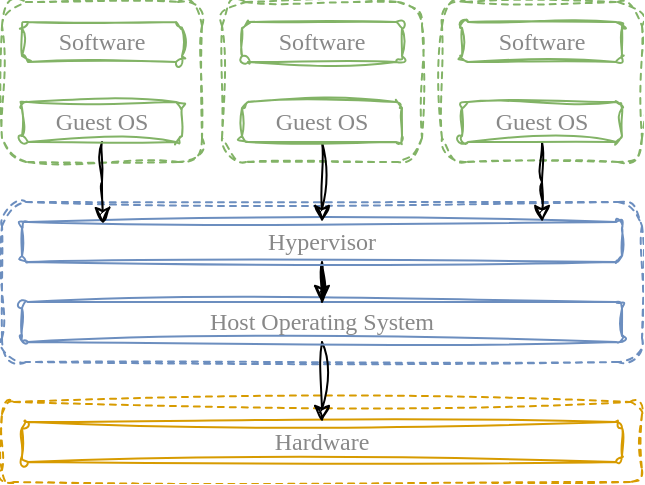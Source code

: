 <mxfile version="21.2.8" type="device" pages="2">
  <diagram name="Virtualization" id="WNfgmMDS8uUNANx_LCxm">
    <mxGraphModel dx="552" dy="608" grid="1" gridSize="10" guides="1" tooltips="1" connect="1" arrows="1" fold="1" page="1" pageScale="1" pageWidth="850" pageHeight="1100" math="0" shadow="0">
      <root>
        <mxCell id="0" />
        <mxCell id="1" parent="0" />
        <mxCell id="7_NfKL-bmUyXsSrUHGRd-11" value="" style="rounded=1;whiteSpace=wrap;html=1;fillColor=none;strokeColor=#d79b00;dashed=1;fontFamily=Verdana;fontStyle=0;sketch=1;curveFitting=1;jiggle=2;fontColor=#888888;" parent="1" vertex="1">
          <mxGeometry x="220" y="310" width="320" height="40" as="geometry" />
        </mxCell>
        <mxCell id="7_NfKL-bmUyXsSrUHGRd-13" value="" style="rounded=1;whiteSpace=wrap;html=1;fillColor=none;strokeColor=#6c8ebf;dashed=1;fontFamily=Verdana;fontStyle=0;sketch=1;curveFitting=1;jiggle=2;fontColor=#888888;" parent="1" vertex="1">
          <mxGeometry x="220" y="210" width="320" height="80" as="geometry" />
        </mxCell>
        <mxCell id="7_NfKL-bmUyXsSrUHGRd-14" value="" style="rounded=1;whiteSpace=wrap;html=1;fillColor=none;strokeColor=#82b366;dashed=1;fontFamily=Verdana;fontStyle=0;sketch=1;curveFitting=1;jiggle=2;fontColor=#888888;" parent="1" vertex="1">
          <mxGeometry x="220" y="110" width="100" height="80" as="geometry" />
        </mxCell>
        <mxCell id="7_NfKL-bmUyXsSrUHGRd-15" value="" style="rounded=1;whiteSpace=wrap;html=1;fillColor=none;strokeColor=#82b366;dashed=1;fontFamily=Verdana;fontStyle=0;sketch=1;curveFitting=1;jiggle=2;fontColor=#888888;" parent="1" vertex="1">
          <mxGeometry x="330" y="110" width="100" height="80" as="geometry" />
        </mxCell>
        <mxCell id="7_NfKL-bmUyXsSrUHGRd-17" value="" style="rounded=1;whiteSpace=wrap;html=1;fillColor=none;strokeColor=#82b366;dashed=1;fontFamily=Verdana;fontStyle=0;sketch=1;curveFitting=1;jiggle=2;fontColor=#888888;" parent="1" vertex="1">
          <mxGeometry x="440" y="110" width="100" height="80" as="geometry" />
        </mxCell>
        <mxCell id="7_NfKL-bmUyXsSrUHGRd-1" value="&lt;span&gt;Hardware&lt;/span&gt;" style="rounded=1;whiteSpace=wrap;html=1;fillColor=none;strokeColor=#d79b00;fontFamily=Verdana;fontStyle=0;sketch=1;curveFitting=1;jiggle=2;fontColor=#888888;" parent="1" vertex="1">
          <mxGeometry x="230" y="320" width="300" height="20" as="geometry" />
        </mxCell>
        <mxCell id="7_NfKL-bmUyXsSrUHGRd-22" style="edgeStyle=orthogonalEdgeStyle;rounded=0;orthogonalLoop=1;jettySize=auto;html=1;exitX=0.5;exitY=1;exitDx=0;exitDy=0;fontFamily=Verdana;fontStyle=0;sketch=1;curveFitting=1;jiggle=2;fontColor=#888888;" parent="1" source="7_NfKL-bmUyXsSrUHGRd-3" target="7_NfKL-bmUyXsSrUHGRd-1" edge="1">
          <mxGeometry relative="1" as="geometry" />
        </mxCell>
        <mxCell id="7_NfKL-bmUyXsSrUHGRd-3" value="&lt;span&gt;Host Operating System&lt;/span&gt;" style="rounded=1;whiteSpace=wrap;html=1;fillColor=none;strokeColor=#6c8ebf;fontFamily=Verdana;fontStyle=0;sketch=1;curveFitting=1;jiggle=2;fontColor=#888888;" parent="1" vertex="1">
          <mxGeometry x="230" y="260" width="300" height="20" as="geometry" />
        </mxCell>
        <mxCell id="7_NfKL-bmUyXsSrUHGRd-21" style="edgeStyle=orthogonalEdgeStyle;rounded=0;orthogonalLoop=1;jettySize=auto;html=1;exitX=0.5;exitY=1;exitDx=0;exitDy=0;fontFamily=Verdana;fontStyle=0;sketch=1;curveFitting=1;jiggle=2;fontColor=#888888;" parent="1" source="7_NfKL-bmUyXsSrUHGRd-4" target="7_NfKL-bmUyXsSrUHGRd-3" edge="1">
          <mxGeometry relative="1" as="geometry" />
        </mxCell>
        <mxCell id="7_NfKL-bmUyXsSrUHGRd-4" value="&lt;span&gt;Hypervisor&lt;/span&gt;" style="rounded=1;whiteSpace=wrap;html=1;fillColor=none;strokeColor=#6c8ebf;fontFamily=Verdana;fontStyle=0;sketch=1;curveFitting=1;jiggle=2;fontColor=#888888;" parent="1" vertex="1">
          <mxGeometry x="230" y="220" width="300" height="20" as="geometry" />
        </mxCell>
        <mxCell id="7_NfKL-bmUyXsSrUHGRd-18" style="edgeStyle=orthogonalEdgeStyle;rounded=0;orthogonalLoop=1;jettySize=auto;html=1;exitX=0.5;exitY=1;exitDx=0;exitDy=0;entryX=0.135;entryY=0.05;entryDx=0;entryDy=0;entryPerimeter=0;fontFamily=Verdana;fontStyle=0;sketch=1;curveFitting=1;jiggle=2;fontColor=#888888;" parent="1" source="7_NfKL-bmUyXsSrUHGRd-5" target="7_NfKL-bmUyXsSrUHGRd-4" edge="1">
          <mxGeometry relative="1" as="geometry" />
        </mxCell>
        <mxCell id="7_NfKL-bmUyXsSrUHGRd-5" value="&lt;span&gt;Guest OS&lt;/span&gt;" style="rounded=1;whiteSpace=wrap;html=1;fillColor=none;strokeColor=#82b366;fontFamily=Verdana;fontStyle=0;sketch=1;curveFitting=1;jiggle=2;fontColor=#888888;" parent="1" vertex="1">
          <mxGeometry x="230" y="160" width="80" height="20" as="geometry" />
        </mxCell>
        <mxCell id="7_NfKL-bmUyXsSrUHGRd-19" style="edgeStyle=orthogonalEdgeStyle;rounded=0;orthogonalLoop=1;jettySize=auto;html=1;exitX=0.5;exitY=1;exitDx=0;exitDy=0;entryX=0.5;entryY=0;entryDx=0;entryDy=0;fontFamily=Verdana;fontStyle=0;sketch=1;curveFitting=1;jiggle=2;fontColor=#888888;" parent="1" source="7_NfKL-bmUyXsSrUHGRd-6" target="7_NfKL-bmUyXsSrUHGRd-4" edge="1">
          <mxGeometry relative="1" as="geometry" />
        </mxCell>
        <mxCell id="7_NfKL-bmUyXsSrUHGRd-6" value="&lt;span&gt;Guest OS&lt;/span&gt;" style="rounded=1;whiteSpace=wrap;html=1;fillColor=none;strokeColor=#82b366;fontFamily=Verdana;fontStyle=0;sketch=1;curveFitting=1;jiggle=2;fontColor=#888888;" parent="1" vertex="1">
          <mxGeometry x="340" y="160" width="80" height="20" as="geometry" />
        </mxCell>
        <mxCell id="7_NfKL-bmUyXsSrUHGRd-20" style="edgeStyle=orthogonalEdgeStyle;rounded=0;orthogonalLoop=1;jettySize=auto;html=1;exitX=0.5;exitY=1;exitDx=0;exitDy=0;entryX=0.867;entryY=0;entryDx=0;entryDy=0;entryPerimeter=0;fontFamily=Verdana;fontStyle=0;sketch=1;curveFitting=1;jiggle=2;fontColor=#888888;" parent="1" source="7_NfKL-bmUyXsSrUHGRd-7" target="7_NfKL-bmUyXsSrUHGRd-4" edge="1">
          <mxGeometry relative="1" as="geometry" />
        </mxCell>
        <mxCell id="7_NfKL-bmUyXsSrUHGRd-7" value="&lt;span&gt;Guest OS&lt;/span&gt;" style="rounded=1;whiteSpace=wrap;html=1;fillColor=none;strokeColor=#82b366;fontFamily=Verdana;fontStyle=0;sketch=1;curveFitting=1;jiggle=2;fontColor=#888888;" parent="1" vertex="1">
          <mxGeometry x="450" y="160" width="80" height="20" as="geometry" />
        </mxCell>
        <mxCell id="7_NfKL-bmUyXsSrUHGRd-8" value="&lt;span&gt;Software&lt;/span&gt;" style="rounded=1;whiteSpace=wrap;html=1;fillColor=none;strokeColor=#82b366;fontFamily=Verdana;fontStyle=0;sketch=1;curveFitting=1;jiggle=2;fontColor=#888888;" parent="1" vertex="1">
          <mxGeometry x="230" y="120" width="80" height="20" as="geometry" />
        </mxCell>
        <mxCell id="7_NfKL-bmUyXsSrUHGRd-9" value="&lt;span&gt;Software&lt;/span&gt;" style="rounded=1;whiteSpace=wrap;html=1;fillColor=none;strokeColor=#82b366;fontFamily=Verdana;fontStyle=0;sketch=1;curveFitting=1;jiggle=2;fontColor=#888888;" parent="1" vertex="1">
          <mxGeometry x="340" y="120" width="80" height="20" as="geometry" />
        </mxCell>
        <mxCell id="7_NfKL-bmUyXsSrUHGRd-10" value="&lt;span&gt;Software&lt;/span&gt;" style="rounded=1;whiteSpace=wrap;html=1;fillColor=none;strokeColor=#82b366;fontFamily=Verdana;fontStyle=0;sketch=1;curveFitting=1;jiggle=2;fontColor=#888888;" parent="1" vertex="1">
          <mxGeometry x="450" y="120" width="80" height="20" as="geometry" />
        </mxCell>
      </root>
    </mxGraphModel>
  </diagram>
  <diagram id="N6HpoaB4NoEg60bTZGLf" name="Containers">
    <mxGraphModel dx="552" dy="608" grid="1" gridSize="10" guides="1" tooltips="1" connect="1" arrows="1" fold="1" page="1" pageScale="1" pageWidth="850" pageHeight="1100" math="0" shadow="0">
      <root>
        <mxCell id="0" />
        <mxCell id="1" parent="0" />
        <mxCell id="4YI7ScFeEg1jz829qCw0-1" value="" style="rounded=1;whiteSpace=wrap;html=1;fillColor=none;strokeColor=#d79b00;dashed=1;fontFamily=Verdana;fontStyle=0;sketch=1;curveFitting=1;jiggle=2;" parent="1" vertex="1">
          <mxGeometry x="220" y="310" width="320" height="40" as="geometry" />
        </mxCell>
        <mxCell id="4YI7ScFeEg1jz829qCw0-2" value="" style="rounded=1;whiteSpace=wrap;html=1;fillColor=none;strokeColor=#6c8ebf;dashed=1;fontFamily=Verdana;fontStyle=0;sketch=1;curveFitting=1;jiggle=2;" parent="1" vertex="1">
          <mxGeometry x="220" y="210" width="320" height="80" as="geometry" />
        </mxCell>
        <mxCell id="4YI7ScFeEg1jz829qCw0-3" value="Container 1" style="rounded=1;whiteSpace=wrap;html=1;fillColor=none;strokeColor=#82b366;dashed=1;fontFamily=Verdana;fontStyle=0;sketch=1;curveFitting=1;jiggle=2;verticalAlign=bottom;labelPosition=center;verticalLabelPosition=top;align=center;fontColor=#888888;" parent="1" vertex="1">
          <mxGeometry x="220" y="110" width="100" height="80" as="geometry" />
        </mxCell>
        <mxCell id="4YI7ScFeEg1jz829qCw0-4" value="Container 2" style="rounded=1;whiteSpace=wrap;html=1;fillColor=none;strokeColor=#82b366;dashed=1;fontFamily=Verdana;fontStyle=0;sketch=1;curveFitting=1;jiggle=2;labelPosition=center;verticalLabelPosition=top;align=center;verticalAlign=bottom;fontColor=#888888;" parent="1" vertex="1">
          <mxGeometry x="330" y="110" width="100" height="80" as="geometry" />
        </mxCell>
        <mxCell id="4YI7ScFeEg1jz829qCw0-5" value="Container 3" style="rounded=1;whiteSpace=wrap;html=1;fillColor=none;strokeColor=#82b366;dashed=1;fontFamily=Verdana;fontStyle=0;sketch=1;curveFitting=1;jiggle=2;labelPosition=center;verticalLabelPosition=top;align=center;verticalAlign=bottom;fontColor=#888888;" parent="1" vertex="1">
          <mxGeometry x="440" y="110" width="100" height="80" as="geometry" />
        </mxCell>
        <mxCell id="4YI7ScFeEg1jz829qCw0-6" value="&lt;span&gt;Hardware&lt;/span&gt;" style="rounded=1;whiteSpace=wrap;html=1;fillColor=none;strokeColor=#d79b00;fontFamily=Verdana;fontStyle=0;sketch=1;curveFitting=1;jiggle=2;fontColor=#888888;" parent="1" vertex="1">
          <mxGeometry x="230" y="320" width="300" height="20" as="geometry" />
        </mxCell>
        <mxCell id="4YI7ScFeEg1jz829qCw0-7" style="edgeStyle=orthogonalEdgeStyle;rounded=0;orthogonalLoop=1;jettySize=auto;html=1;exitX=0.5;exitY=1;exitDx=0;exitDy=0;fontFamily=Verdana;fontStyle=0;sketch=1;curveFitting=1;jiggle=2;" parent="1" source="4YI7ScFeEg1jz829qCw0-8" target="4YI7ScFeEg1jz829qCw0-6" edge="1">
          <mxGeometry relative="1" as="geometry" />
        </mxCell>
        <mxCell id="4YI7ScFeEg1jz829qCw0-8" value="&lt;span&gt;Operating System&lt;/span&gt;" style="rounded=1;whiteSpace=wrap;html=1;fillColor=none;strokeColor=#6c8ebf;fontFamily=Verdana;fontStyle=0;sketch=1;curveFitting=1;jiggle=2;fontColor=#888888;" parent="1" vertex="1">
          <mxGeometry x="230" y="260" width="300" height="20" as="geometry" />
        </mxCell>
        <mxCell id="4YI7ScFeEg1jz829qCw0-9" style="edgeStyle=orthogonalEdgeStyle;rounded=0;orthogonalLoop=1;jettySize=auto;html=1;exitX=0.5;exitY=1;exitDx=0;exitDy=0;fontFamily=Verdana;fontStyle=0;sketch=1;curveFitting=1;jiggle=2;" parent="1" source="4YI7ScFeEg1jz829qCw0-10" target="4YI7ScFeEg1jz829qCw0-8" edge="1">
          <mxGeometry relative="1" as="geometry" />
        </mxCell>
        <mxCell id="4YI7ScFeEg1jz829qCw0-10" value="&lt;span&gt;Container Engine&lt;/span&gt;" style="rounded=1;whiteSpace=wrap;html=1;fillColor=none;strokeColor=#6c8ebf;fontFamily=Verdana;fontStyle=0;sketch=1;curveFitting=1;jiggle=2;fontColor=#888888;" parent="1" vertex="1">
          <mxGeometry x="230" y="220" width="300" height="20" as="geometry" />
        </mxCell>
        <mxCell id="4YI7ScFeEg1jz829qCw0-11" style="edgeStyle=orthogonalEdgeStyle;rounded=0;orthogonalLoop=1;jettySize=auto;html=1;exitX=0.5;exitY=1;exitDx=0;exitDy=0;entryX=0.135;entryY=0.05;entryDx=0;entryDy=0;entryPerimeter=0;fontFamily=Verdana;fontStyle=0;sketch=1;curveFitting=1;jiggle=2;" parent="1" source="4YI7ScFeEg1jz829qCw0-12" target="4YI7ScFeEg1jz829qCw0-10" edge="1">
          <mxGeometry relative="1" as="geometry" />
        </mxCell>
        <mxCell id="4YI7ScFeEg1jz829qCw0-12" value="&lt;span&gt;bin/libs&lt;/span&gt;" style="rounded=1;whiteSpace=wrap;html=1;fillColor=none;strokeColor=#82b366;fontFamily=Verdana;fontStyle=0;sketch=1;curveFitting=1;jiggle=2;fontColor=#888888;" parent="1" vertex="1">
          <mxGeometry x="230" y="160" width="80" height="20" as="geometry" />
        </mxCell>
        <mxCell id="4YI7ScFeEg1jz829qCw0-13" style="edgeStyle=orthogonalEdgeStyle;rounded=0;orthogonalLoop=1;jettySize=auto;html=1;exitX=0.5;exitY=1;exitDx=0;exitDy=0;entryX=0.5;entryY=0;entryDx=0;entryDy=0;fontFamily=Verdana;fontStyle=0;sketch=1;curveFitting=1;jiggle=2;" parent="1" source="4YI7ScFeEg1jz829qCw0-14" target="4YI7ScFeEg1jz829qCw0-10" edge="1">
          <mxGeometry relative="1" as="geometry" />
        </mxCell>
        <mxCell id="4YI7ScFeEg1jz829qCw0-14" value="&lt;span&gt;bin/libs&lt;/span&gt;" style="rounded=1;whiteSpace=wrap;html=1;fillColor=none;strokeColor=#82b366;fontFamily=Verdana;fontStyle=0;sketch=1;curveFitting=1;jiggle=2;fontColor=#888888;" parent="1" vertex="1">
          <mxGeometry x="340" y="160" width="80" height="20" as="geometry" />
        </mxCell>
        <mxCell id="4YI7ScFeEg1jz829qCw0-15" style="edgeStyle=orthogonalEdgeStyle;rounded=0;orthogonalLoop=1;jettySize=auto;html=1;exitX=0.5;exitY=1;exitDx=0;exitDy=0;entryX=0.867;entryY=0;entryDx=0;entryDy=0;entryPerimeter=0;fontFamily=Verdana;fontStyle=0;sketch=1;curveFitting=1;jiggle=2;" parent="1" source="4YI7ScFeEg1jz829qCw0-16" target="4YI7ScFeEg1jz829qCw0-10" edge="1">
          <mxGeometry relative="1" as="geometry" />
        </mxCell>
        <mxCell id="4YI7ScFeEg1jz829qCw0-16" value="&lt;span&gt;bin/libs&lt;/span&gt;" style="rounded=1;whiteSpace=wrap;html=1;fillColor=none;strokeColor=#82b366;fontFamily=Verdana;fontStyle=0;sketch=1;curveFitting=1;jiggle=2;fontColor=#888888;" parent="1" vertex="1">
          <mxGeometry x="450" y="160" width="80" height="20" as="geometry" />
        </mxCell>
        <mxCell id="4YI7ScFeEg1jz829qCw0-17" value="&lt;span&gt;Appl&lt;/span&gt;" style="rounded=1;whiteSpace=wrap;html=1;fillColor=none;strokeColor=#82b366;fontFamily=Verdana;fontStyle=0;sketch=1;curveFitting=1;jiggle=2;fontColor=#888888;" parent="1" vertex="1">
          <mxGeometry x="230" y="120" width="80" height="20" as="geometry" />
        </mxCell>
        <mxCell id="4YI7ScFeEg1jz829qCw0-18" value="&lt;span&gt;App&lt;/span&gt;" style="rounded=1;whiteSpace=wrap;html=1;fillColor=none;strokeColor=#82b366;fontFamily=Verdana;fontStyle=0;sketch=1;curveFitting=1;jiggle=2;fontColor=#888888;" parent="1" vertex="1">
          <mxGeometry x="340" y="120" width="80" height="20" as="geometry" />
        </mxCell>
        <mxCell id="4YI7ScFeEg1jz829qCw0-19" value="&lt;span&gt;App&lt;/span&gt;" style="rounded=1;whiteSpace=wrap;html=1;fillColor=none;strokeColor=#82b366;fontFamily=Verdana;fontStyle=0;sketch=1;curveFitting=1;jiggle=2;fontColor=#888888;" parent="1" vertex="1">
          <mxGeometry x="450" y="120" width="80" height="20" as="geometry" />
        </mxCell>
      </root>
    </mxGraphModel>
  </diagram>
</mxfile>
